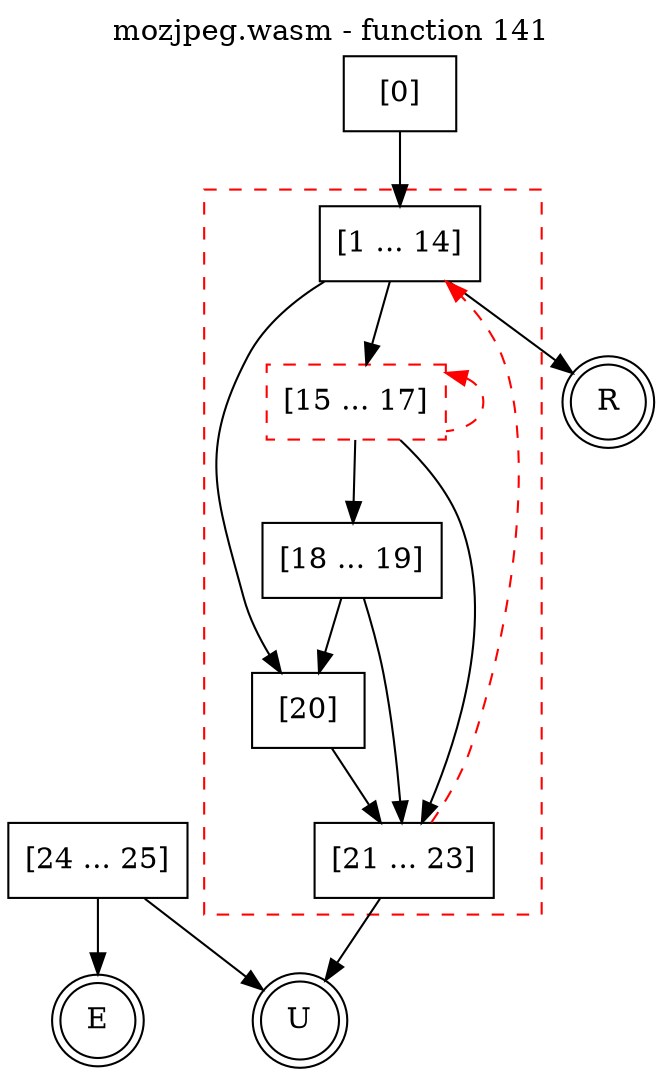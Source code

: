digraph finite_state_machine {
    label = "mozjpeg.wasm - function 141"
    labelloc =  t
    labelfontsize = 16
    labelfontcolor = black
    labelfontname = "Helvetica"
    node [shape = doublecircle]; E U R ;
    node [shape = box];
    node [shape=box, color=black, style=solid] 0[label="[0]"]
    subgraph cluster_1{
    label = "";
    style = dashed color = red;
    node [shape=box, color=black, style=solid] 1[label="[1 ... 14]"]
    node [shape=box, color=red, style=dashed] 15[label="[15 ... 17]"]
    node [shape=box, color=black, style=solid] 18[label="[18 ... 19]"]
    node [shape=box, color=black, style=solid] 20[label="[20]"]
    node [shape=box, color=black, style=solid] 21[label="[21 ... 23]"]
    }
    node [shape=box, color=black, style=solid] 24[label="[24 ... 25]"]
    node [shape=box, color=black, style=solid] R[label="R"]
    node [shape=box, color=black, style=solid] U[label="U"]
    0 -> 1;
    1 -> 15;
    1 -> 20;
    1 -> R;
    15 -> 18;
    15 -> 21;
    15 -> 15[style="dashed" color="red" dir=back];
    18 -> 20;
    18 -> 21;
    20 -> 21;
    21 -> 1[style="dashed" color="red"];
    21 -> U;
    24 -> E;
    24 -> U;
}
